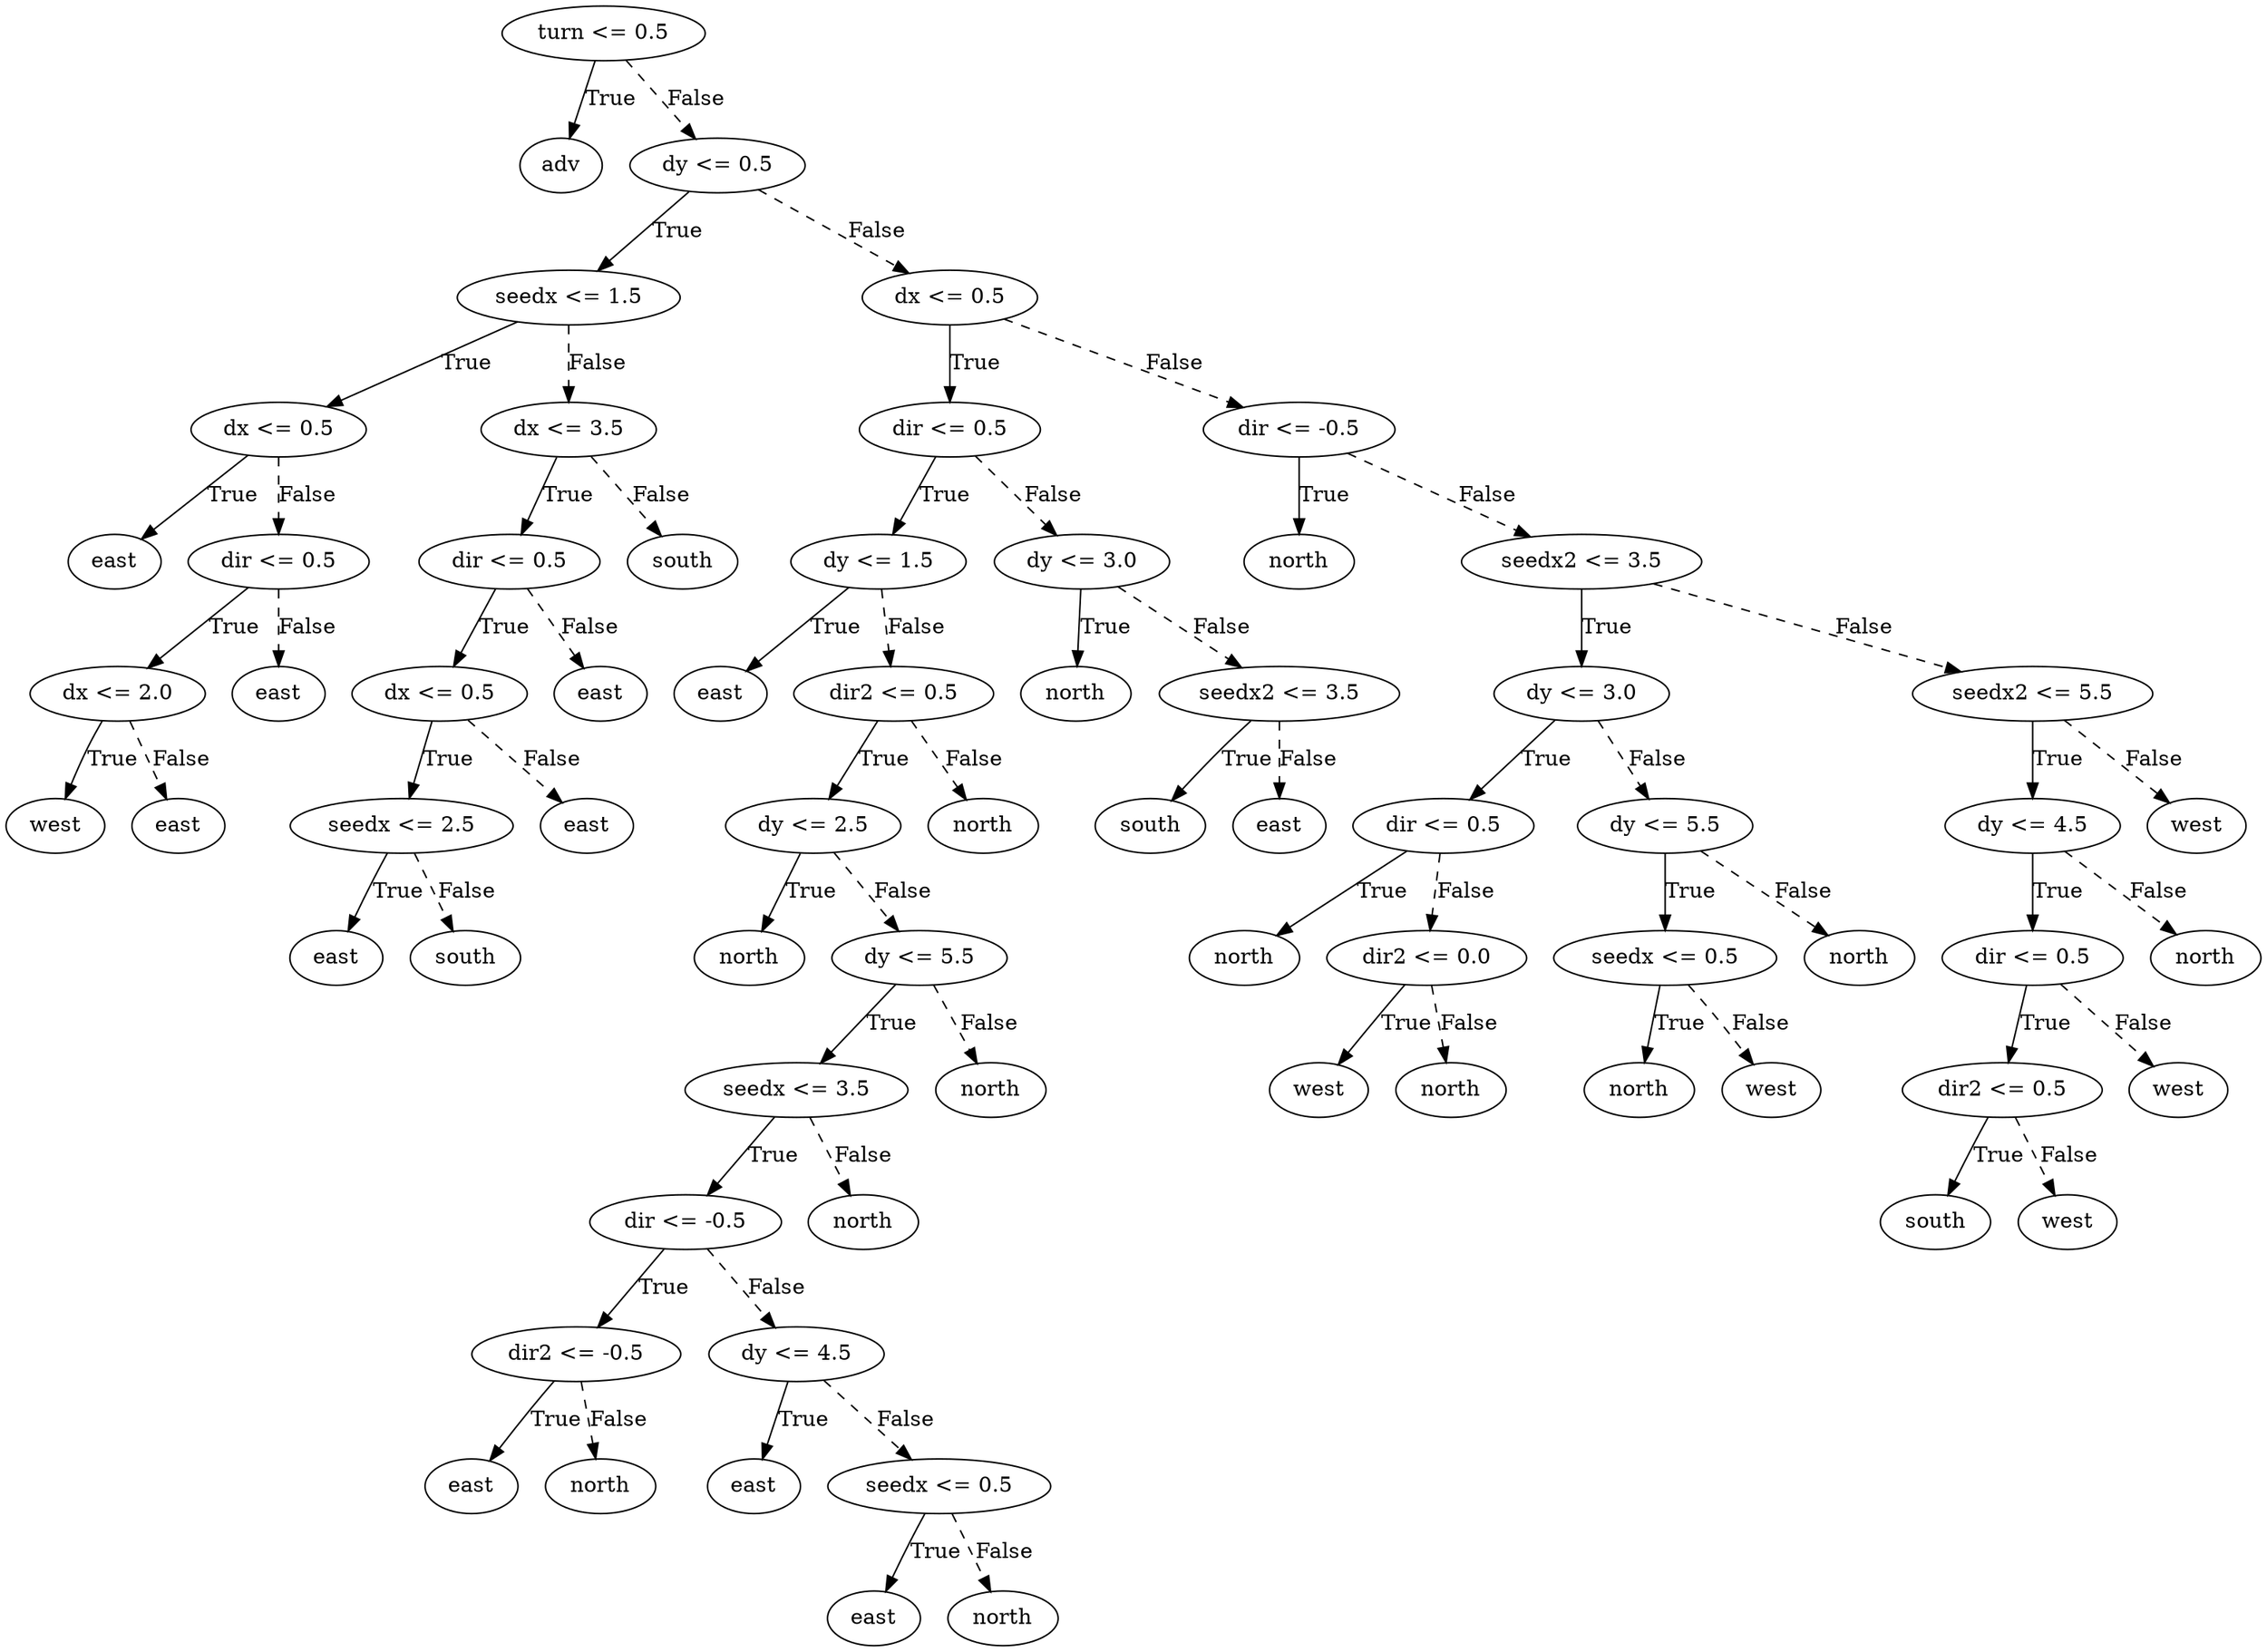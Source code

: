 digraph {
0 [label="turn <= 0.5"];
1 [label="adv"];
0 -> 1 [label="True"];
2 [label="dy <= 0.5"];
3 [label="seedx <= 1.5"];
4 [label="dx <= 0.5"];
5 [label="east"];
4 -> 5 [label="True"];
6 [label="dir <= 0.5"];
7 [label="dx <= 2.0"];
8 [label="west"];
7 -> 8 [label="True"];
9 [label="east"];
7 -> 9 [style="dashed", label="False"];
6 -> 7 [label="True"];
10 [label="east"];
6 -> 10 [style="dashed", label="False"];
4 -> 6 [style="dashed", label="False"];
3 -> 4 [label="True"];
11 [label="dx <= 3.5"];
12 [label="dir <= 0.5"];
13 [label="dx <= 0.5"];
14 [label="seedx <= 2.5"];
15 [label="east"];
14 -> 15 [label="True"];
16 [label="south"];
14 -> 16 [style="dashed", label="False"];
13 -> 14 [label="True"];
17 [label="east"];
13 -> 17 [style="dashed", label="False"];
12 -> 13 [label="True"];
18 [label="east"];
12 -> 18 [style="dashed", label="False"];
11 -> 12 [label="True"];
19 [label="south"];
11 -> 19 [style="dashed", label="False"];
3 -> 11 [style="dashed", label="False"];
2 -> 3 [label="True"];
20 [label="dx <= 0.5"];
21 [label="dir <= 0.5"];
22 [label="dy <= 1.5"];
23 [label="east"];
22 -> 23 [label="True"];
24 [label="dir2 <= 0.5"];
25 [label="dy <= 2.5"];
26 [label="north"];
25 -> 26 [label="True"];
27 [label="dy <= 5.5"];
28 [label="seedx <= 3.5"];
29 [label="dir <= -0.5"];
30 [label="dir2 <= -0.5"];
31 [label="east"];
30 -> 31 [label="True"];
32 [label="north"];
30 -> 32 [style="dashed", label="False"];
29 -> 30 [label="True"];
33 [label="dy <= 4.5"];
34 [label="east"];
33 -> 34 [label="True"];
35 [label="seedx <= 0.5"];
36 [label="east"];
35 -> 36 [label="True"];
37 [label="north"];
35 -> 37 [style="dashed", label="False"];
33 -> 35 [style="dashed", label="False"];
29 -> 33 [style="dashed", label="False"];
28 -> 29 [label="True"];
38 [label="north"];
28 -> 38 [style="dashed", label="False"];
27 -> 28 [label="True"];
39 [label="north"];
27 -> 39 [style="dashed", label="False"];
25 -> 27 [style="dashed", label="False"];
24 -> 25 [label="True"];
40 [label="north"];
24 -> 40 [style="dashed", label="False"];
22 -> 24 [style="dashed", label="False"];
21 -> 22 [label="True"];
41 [label="dy <= 3.0"];
42 [label="north"];
41 -> 42 [label="True"];
43 [label="seedx2 <= 3.5"];
44 [label="south"];
43 -> 44 [label="True"];
45 [label="east"];
43 -> 45 [style="dashed", label="False"];
41 -> 43 [style="dashed", label="False"];
21 -> 41 [style="dashed", label="False"];
20 -> 21 [label="True"];
46 [label="dir <= -0.5"];
47 [label="north"];
46 -> 47 [label="True"];
48 [label="seedx2 <= 3.5"];
49 [label="dy <= 3.0"];
50 [label="dir <= 0.5"];
51 [label="north"];
50 -> 51 [label="True"];
52 [label="dir2 <= 0.0"];
53 [label="west"];
52 -> 53 [label="True"];
54 [label="north"];
52 -> 54 [style="dashed", label="False"];
50 -> 52 [style="dashed", label="False"];
49 -> 50 [label="True"];
55 [label="dy <= 5.5"];
56 [label="seedx <= 0.5"];
57 [label="north"];
56 -> 57 [label="True"];
58 [label="west"];
56 -> 58 [style="dashed", label="False"];
55 -> 56 [label="True"];
59 [label="north"];
55 -> 59 [style="dashed", label="False"];
49 -> 55 [style="dashed", label="False"];
48 -> 49 [label="True"];
60 [label="seedx2 <= 5.5"];
61 [label="dy <= 4.5"];
62 [label="dir <= 0.5"];
63 [label="dir2 <= 0.5"];
64 [label="south"];
63 -> 64 [label="True"];
65 [label="west"];
63 -> 65 [style="dashed", label="False"];
62 -> 63 [label="True"];
66 [label="west"];
62 -> 66 [style="dashed", label="False"];
61 -> 62 [label="True"];
67 [label="north"];
61 -> 67 [style="dashed", label="False"];
60 -> 61 [label="True"];
68 [label="west"];
60 -> 68 [style="dashed", label="False"];
48 -> 60 [style="dashed", label="False"];
46 -> 48 [style="dashed", label="False"];
20 -> 46 [style="dashed", label="False"];
2 -> 20 [style="dashed", label="False"];
0 -> 2 [style="dashed", label="False"];

}